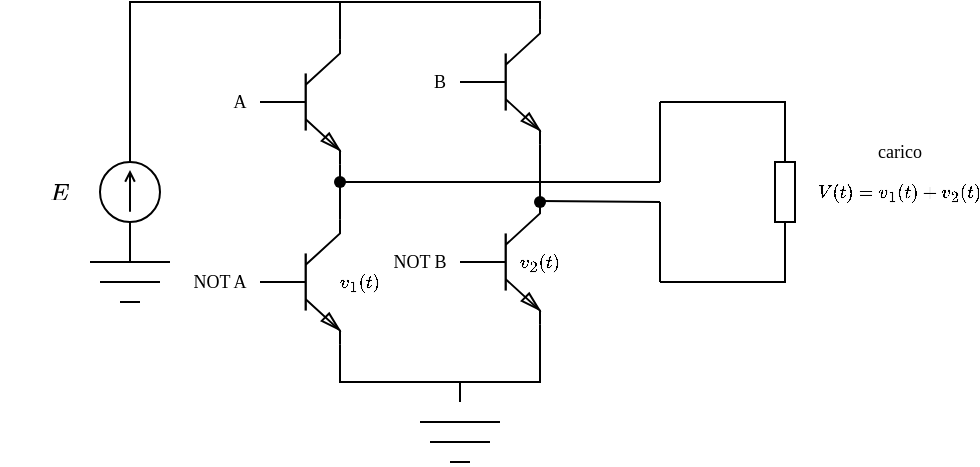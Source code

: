 <mxfile version="24.8.3">
  <diagram name="Pagina-1" id="oWQfbn6Og3V313NsqIGE">
    <mxGraphModel dx="498" dy="256" grid="1" gridSize="10" guides="1" tooltips="1" connect="1" arrows="1" fold="1" page="1" pageScale="1" pageWidth="827" pageHeight="1169" math="1" shadow="0">
      <root>
        <mxCell id="0" />
        <mxCell id="1" parent="0" />
        <mxCell id="D0pQpbfVas7TAcJGuE0h-1" value="" style="verticalLabelPosition=bottom;shadow=0;dashed=0;align=center;html=1;verticalAlign=top;shape=mxgraph.electrical.transistors.npn_transistor_5;fillColor=none;fontFamily=Times New Roman;" vertex="1" parent="1">
          <mxGeometry x="290" y="260" width="40" height="80" as="geometry" />
        </mxCell>
        <mxCell id="D0pQpbfVas7TAcJGuE0h-2" value="" style="verticalLabelPosition=bottom;shadow=0;dashed=0;align=center;html=1;verticalAlign=top;shape=mxgraph.electrical.transistors.npn_transistor_5;fillColor=none;fontFamily=Times New Roman;" vertex="1" parent="1">
          <mxGeometry x="290" y="350" width="40" height="80" as="geometry" />
        </mxCell>
        <mxCell id="D0pQpbfVas7TAcJGuE0h-6" style="edgeStyle=orthogonalEdgeStyle;rounded=0;orthogonalLoop=1;jettySize=auto;html=1;endArrow=none;endFill=0;fillColor=none;fontFamily=Times New Roman;" edge="1" parent="1" source="D0pQpbfVas7TAcJGuE0h-4">
          <mxGeometry relative="1" as="geometry">
            <mxPoint x="225" y="370" as="targetPoint" />
          </mxGeometry>
        </mxCell>
        <mxCell id="D0pQpbfVas7TAcJGuE0h-4" value="" style="pointerEvents=1;verticalLabelPosition=bottom;shadow=0;dashed=0;align=center;html=1;verticalAlign=top;shape=mxgraph.electrical.signal_sources.source;aspect=fixed;points=[[0.5,0,0],[1,0.5,0],[0.5,1,0],[0,0.5,0]];elSignalType=dc2;rotation=-180;fillColor=none;fontFamily=Times New Roman;" vertex="1" parent="1">
          <mxGeometry x="210" y="330" width="30" height="30" as="geometry" />
        </mxCell>
        <mxCell id="D0pQpbfVas7TAcJGuE0h-7" value="" style="endArrow=none;html=1;rounded=0;fillColor=none;fontFamily=Times New Roman;" edge="1" parent="1">
          <mxGeometry width="50" height="50" relative="1" as="geometry">
            <mxPoint x="205" y="380" as="sourcePoint" />
            <mxPoint x="245" y="380" as="targetPoint" />
          </mxGeometry>
        </mxCell>
        <mxCell id="D0pQpbfVas7TAcJGuE0h-8" value="" style="endArrow=none;html=1;rounded=0;fillColor=none;fontFamily=Times New Roman;" edge="1" parent="1">
          <mxGeometry width="50" height="50" relative="1" as="geometry">
            <mxPoint x="210" y="390" as="sourcePoint" />
            <mxPoint x="240" y="390" as="targetPoint" />
          </mxGeometry>
        </mxCell>
        <mxCell id="D0pQpbfVas7TAcJGuE0h-9" value="" style="endArrow=none;html=1;rounded=0;fillColor=none;fontFamily=Times New Roman;" edge="1" parent="1">
          <mxGeometry width="50" height="50" relative="1" as="geometry">
            <mxPoint x="220" y="400" as="sourcePoint" />
            <mxPoint x="230" y="400" as="targetPoint" />
          </mxGeometry>
        </mxCell>
        <mxCell id="D0pQpbfVas7TAcJGuE0h-10" style="edgeStyle=orthogonalEdgeStyle;rounded=0;orthogonalLoop=1;jettySize=auto;html=1;entryX=1;entryY=0;entryDx=0;entryDy=0;entryPerimeter=0;endArrow=none;endFill=0;fillColor=none;fontFamily=Times New Roman;" edge="1" parent="1" source="D0pQpbfVas7TAcJGuE0h-4" target="D0pQpbfVas7TAcJGuE0h-1">
          <mxGeometry relative="1" as="geometry">
            <Array as="points">
              <mxPoint x="225" y="250" />
              <mxPoint x="330" y="250" />
            </Array>
          </mxGeometry>
        </mxCell>
        <mxCell id="D0pQpbfVas7TAcJGuE0h-11" style="edgeStyle=orthogonalEdgeStyle;rounded=0;orthogonalLoop=1;jettySize=auto;html=1;exitDx=0;exitDy=0;exitPerimeter=0;entryX=1;entryY=0;entryDx=0;entryDy=0;entryPerimeter=0;endArrow=none;endFill=0;fillColor=none;fontFamily=Times New Roman;" edge="1" parent="1" source="D0pQpbfVas7TAcJGuE0h-21" target="D0pQpbfVas7TAcJGuE0h-2">
          <mxGeometry relative="1" as="geometry" />
        </mxCell>
        <mxCell id="D0pQpbfVas7TAcJGuE0h-20" style="edgeStyle=orthogonalEdgeStyle;rounded=0;orthogonalLoop=1;jettySize=auto;html=1;exitX=1;exitY=0;exitDx=0;exitDy=0;exitPerimeter=0;endArrow=none;endFill=0;fillColor=none;fontFamily=Times New Roman;" edge="1" parent="1" source="D0pQpbfVas7TAcJGuE0h-12">
          <mxGeometry relative="1" as="geometry">
            <mxPoint x="330" y="250" as="targetPoint" />
            <Array as="points">
              <mxPoint x="430" y="250" />
            </Array>
          </mxGeometry>
        </mxCell>
        <mxCell id="D0pQpbfVas7TAcJGuE0h-12" value="" style="verticalLabelPosition=bottom;shadow=0;dashed=0;align=center;html=1;verticalAlign=top;shape=mxgraph.electrical.transistors.npn_transistor_5;fillColor=none;fontFamily=Times New Roman;" vertex="1" parent="1">
          <mxGeometry x="390" y="250" width="40" height="80" as="geometry" />
        </mxCell>
        <mxCell id="D0pQpbfVas7TAcJGuE0h-13" value="" style="verticalLabelPosition=bottom;shadow=0;dashed=0;align=center;html=1;verticalAlign=top;shape=mxgraph.electrical.transistors.npn_transistor_5;fillColor=none;fontFamily=Times New Roman;" vertex="1" parent="1">
          <mxGeometry x="390" y="340" width="40" height="80" as="geometry" />
        </mxCell>
        <mxCell id="D0pQpbfVas7TAcJGuE0h-14" style="edgeStyle=orthogonalEdgeStyle;rounded=0;orthogonalLoop=1;jettySize=auto;html=1;exitX=1;exitY=1;exitDx=0;exitDy=0;exitPerimeter=0;entryX=1;entryY=1;entryDx=0;entryDy=0;entryPerimeter=0;endArrow=none;endFill=0;fillColor=none;fontFamily=Times New Roman;" edge="1" parent="1" source="D0pQpbfVas7TAcJGuE0h-2" target="D0pQpbfVas7TAcJGuE0h-13">
          <mxGeometry relative="1" as="geometry">
            <Array as="points">
              <mxPoint x="330" y="440" />
              <mxPoint x="430" y="440" />
            </Array>
          </mxGeometry>
        </mxCell>
        <mxCell id="D0pQpbfVas7TAcJGuE0h-15" style="edgeStyle=orthogonalEdgeStyle;rounded=0;orthogonalLoop=1;jettySize=auto;html=1;endArrow=none;endFill=0;fillColor=none;fontFamily=Times New Roman;" edge="1" parent="1">
          <mxGeometry relative="1" as="geometry">
            <mxPoint x="390" y="450" as="targetPoint" />
            <mxPoint x="390" y="440" as="sourcePoint" />
          </mxGeometry>
        </mxCell>
        <mxCell id="D0pQpbfVas7TAcJGuE0h-16" value="" style="endArrow=none;html=1;rounded=0;fillColor=none;fontFamily=Times New Roman;" edge="1" parent="1">
          <mxGeometry width="50" height="50" relative="1" as="geometry">
            <mxPoint x="370" y="460" as="sourcePoint" />
            <mxPoint x="410" y="460" as="targetPoint" />
          </mxGeometry>
        </mxCell>
        <mxCell id="D0pQpbfVas7TAcJGuE0h-17" value="" style="endArrow=none;html=1;rounded=0;fillColor=none;fontFamily=Times New Roman;" edge="1" parent="1">
          <mxGeometry width="50" height="50" relative="1" as="geometry">
            <mxPoint x="375" y="470" as="sourcePoint" />
            <mxPoint x="405" y="470" as="targetPoint" />
          </mxGeometry>
        </mxCell>
        <mxCell id="D0pQpbfVas7TAcJGuE0h-18" value="" style="endArrow=none;html=1;rounded=0;fillColor=none;fontFamily=Times New Roman;" edge="1" parent="1">
          <mxGeometry width="50" height="50" relative="1" as="geometry">
            <mxPoint x="385" y="480" as="sourcePoint" />
            <mxPoint x="395" y="480" as="targetPoint" />
          </mxGeometry>
        </mxCell>
        <mxCell id="D0pQpbfVas7TAcJGuE0h-19" style="edgeStyle=orthogonalEdgeStyle;rounded=0;orthogonalLoop=1;jettySize=auto;html=1;exitDx=0;exitDy=0;exitPerimeter=0;entryX=1;entryY=1;entryDx=0;entryDy=0;entryPerimeter=0;endArrow=none;endFill=0;fillColor=none;fontFamily=Times New Roman;" edge="1" parent="1" source="D0pQpbfVas7TAcJGuE0h-23" target="D0pQpbfVas7TAcJGuE0h-12">
          <mxGeometry relative="1" as="geometry" />
        </mxCell>
        <mxCell id="D0pQpbfVas7TAcJGuE0h-22" value="" style="edgeStyle=orthogonalEdgeStyle;rounded=0;orthogonalLoop=1;jettySize=auto;html=1;exitX=1;exitY=1;exitDx=0;exitDy=0;exitPerimeter=0;entryDx=0;entryDy=0;entryPerimeter=0;endArrow=none;endFill=0;fillColor=none;fontFamily=Times New Roman;" edge="1" parent="1" source="D0pQpbfVas7TAcJGuE0h-1" target="D0pQpbfVas7TAcJGuE0h-21">
          <mxGeometry relative="1" as="geometry">
            <mxPoint x="330" y="331" as="sourcePoint" />
            <mxPoint x="330" y="359" as="targetPoint" />
          </mxGeometry>
        </mxCell>
        <mxCell id="D0pQpbfVas7TAcJGuE0h-24" value="" style="endArrow=none;html=1;rounded=0;exitDx=0;exitDy=0;exitPerimeter=0;fillColor=none;fontFamily=Times New Roman;" edge="1" parent="1" source="D0pQpbfVas7TAcJGuE0h-21">
          <mxGeometry width="50" height="50" relative="1" as="geometry">
            <mxPoint x="330" y="335" as="sourcePoint" />
            <mxPoint x="490" y="340" as="targetPoint" />
          </mxGeometry>
        </mxCell>
        <mxCell id="D0pQpbfVas7TAcJGuE0h-25" value="" style="endArrow=none;html=1;rounded=0;exitX=0.612;exitY=0.5;exitDx=0;exitDy=0;exitPerimeter=0;fillColor=none;fontFamily=Times New Roman;" edge="1" parent="1">
          <mxGeometry width="50" height="50" relative="1" as="geometry">
            <mxPoint x="430" y="349.5" as="sourcePoint" />
            <mxPoint x="490" y="350" as="targetPoint" />
          </mxGeometry>
        </mxCell>
        <mxCell id="D0pQpbfVas7TAcJGuE0h-26" value="" style="endArrow=none;html=1;rounded=0;fillColor=none;fontFamily=Times New Roman;" edge="1" parent="1">
          <mxGeometry width="50" height="50" relative="1" as="geometry">
            <mxPoint x="490" y="340" as="sourcePoint" />
            <mxPoint x="490" y="300" as="targetPoint" />
          </mxGeometry>
        </mxCell>
        <mxCell id="D0pQpbfVas7TAcJGuE0h-27" value="" style="endArrow=none;html=1;rounded=0;exitX=0.612;exitY=0.5;exitDx=0;exitDy=0;exitPerimeter=0;fillColor=none;fontFamily=Times New Roman;" edge="1" parent="1" target="D0pQpbfVas7TAcJGuE0h-21">
          <mxGeometry width="50" height="50" relative="1" as="geometry">
            <mxPoint x="330" y="335" as="sourcePoint" />
            <mxPoint x="490" y="336" as="targetPoint" />
          </mxGeometry>
        </mxCell>
        <mxCell id="D0pQpbfVas7TAcJGuE0h-21" value="" style="shape=waypoint;sketch=0;fillStyle=solid;size=6;pointerEvents=1;points=[];fillColor=none;resizable=0;rotatable=0;perimeter=centerPerimeter;snapToPoint=1;fontFamily=Times New Roman;" vertex="1" parent="1">
          <mxGeometry x="320" y="330" width="20" height="20" as="geometry" />
        </mxCell>
        <mxCell id="D0pQpbfVas7TAcJGuE0h-28" value="" style="endArrow=none;html=1;rounded=0;fillColor=none;fontFamily=Times New Roman;" edge="1" parent="1">
          <mxGeometry width="50" height="50" relative="1" as="geometry">
            <mxPoint x="490" y="390" as="sourcePoint" />
            <mxPoint x="490" y="350" as="targetPoint" />
          </mxGeometry>
        </mxCell>
        <mxCell id="D0pQpbfVas7TAcJGuE0h-29" value="" style="edgeStyle=orthogonalEdgeStyle;rounded=0;orthogonalLoop=1;jettySize=auto;html=1;exitX=1;exitY=0;exitDx=0;exitDy=0;exitPerimeter=0;entryDx=0;entryDy=0;entryPerimeter=0;endArrow=none;endFill=0;fillColor=none;fontFamily=Times New Roman;" edge="1" parent="1" source="D0pQpbfVas7TAcJGuE0h-13" target="D0pQpbfVas7TAcJGuE0h-23">
          <mxGeometry relative="1" as="geometry">
            <mxPoint x="430" y="349" as="sourcePoint" />
            <mxPoint x="430" y="321" as="targetPoint" />
          </mxGeometry>
        </mxCell>
        <mxCell id="D0pQpbfVas7TAcJGuE0h-23" value="" style="shape=waypoint;sketch=0;fillStyle=solid;size=6;pointerEvents=1;points=[];fillColor=none;resizable=0;rotatable=0;perimeter=centerPerimeter;snapToPoint=1;fontFamily=Times New Roman;" vertex="1" parent="1">
          <mxGeometry x="420" y="340" width="20" height="20" as="geometry" />
        </mxCell>
        <mxCell id="D0pQpbfVas7TAcJGuE0h-31" style="edgeStyle=orthogonalEdgeStyle;rounded=0;orthogonalLoop=1;jettySize=auto;html=1;endArrow=none;endFill=0;fillColor=none;fontFamily=Times New Roman;" edge="1" parent="1" source="D0pQpbfVas7TAcJGuE0h-30">
          <mxGeometry relative="1" as="geometry">
            <mxPoint x="490" y="390" as="targetPoint" />
            <Array as="points">
              <mxPoint x="553" y="390" />
            </Array>
          </mxGeometry>
        </mxCell>
        <mxCell id="D0pQpbfVas7TAcJGuE0h-32" style="edgeStyle=orthogonalEdgeStyle;rounded=0;orthogonalLoop=1;jettySize=auto;html=1;endArrow=none;endFill=0;fillColor=none;fontFamily=Times New Roman;" edge="1" parent="1" source="D0pQpbfVas7TAcJGuE0h-30">
          <mxGeometry relative="1" as="geometry">
            <mxPoint x="490" y="300" as="targetPoint" />
            <Array as="points">
              <mxPoint x="553" y="300" />
            </Array>
          </mxGeometry>
        </mxCell>
        <mxCell id="D0pQpbfVas7TAcJGuE0h-30" value="" style="verticalLabelPosition=bottom;shadow=0;dashed=0;align=center;html=1;verticalAlign=top;strokeWidth=1;shape=rect;rotation=90;fillColor=none;fontFamily=Times New Roman;" vertex="1" parent="1">
          <mxGeometry x="537.5" y="340" width="30" height="10" as="geometry" />
        </mxCell>
        <mxCell id="D0pQpbfVas7TAcJGuE0h-33" value="&lt;svg xmlns=&quot;http://www.w3.org/2000/svg&quot; width=&quot;1.729ex&quot; height=&quot;1.538ex&quot; role=&quot;img&quot; viewBox=&quot;0 -680 764 680&quot; xmlns:xlink=&quot;http://www.w3.org/1999/xlink&quot; style=&quot;vertical-align: 0px;&quot;&gt;&lt;defs&gt;&lt;path id=&quot;MJX-1-TEX-I-1D438&quot; d=&quot;M492 213Q472 213 472 226Q472 230 477 250T482 285Q482 316 461 323T364 330H312Q311 328 277 192T243 52Q243 48 254 48T334 46Q428 46 458 48T518 61Q567 77 599 117T670 248Q680 270 683 272Q690 274 698 274Q718 274 718 261Q613 7 608 2Q605 0 322 0H133Q31 0 31 11Q31 13 34 25Q38 41 42 43T65 46Q92 46 125 49Q139 52 144 61Q146 66 215 342T285 622Q285 629 281 629Q273 632 228 634H197Q191 640 191 642T193 659Q197 676 203 680H757Q764 676 764 669Q764 664 751 557T737 447Q735 440 717 440H705Q698 445 698 453L701 476Q704 500 704 528Q704 558 697 578T678 609T643 625T596 632T532 634H485Q397 633 392 631Q388 629 386 622Q385 619 355 499T324 377Q347 376 372 376H398Q464 376 489 391T534 472Q538 488 540 490T557 493Q562 493 565 493T570 492T572 491T574 487T577 483L544 351Q511 218 508 216Q505 213 492 213Z&quot;&gt;&lt;/path&gt;&lt;/defs&gt;&lt;g stroke=&quot;currentColor&quot; fill=&quot;currentColor&quot; stroke-width=&quot;0&quot; transform=&quot;scale(1,-1)&quot;&gt;&lt;g data-mml-node=&quot;math&quot;&gt;&lt;g data-mml-node=&quot;mi&quot;&gt;&lt;use data-c=&quot;1D438&quot; xlink:href=&quot;#MJX-1-TEX-I-1D438&quot;&gt;&lt;/use&gt;&lt;/g&gt;&lt;/g&gt;&lt;/g&gt;&lt;/svg&gt;" style="text;html=1;align=center;verticalAlign=middle;whiteSpace=wrap;rounded=0;fillColor=none;fontFamily=Times New Roman;" vertex="1" parent="1">
          <mxGeometry x="160" y="330" width="60" height="30" as="geometry" />
        </mxCell>
        <mxCell id="D0pQpbfVas7TAcJGuE0h-35" value="A" style="text;html=1;align=center;verticalAlign=middle;whiteSpace=wrap;rounded=0;fontSize=9;fillColor=none;fontFamily=Times New Roman;" vertex="1" parent="1">
          <mxGeometry x="250" y="285" width="60" height="30" as="geometry" />
        </mxCell>
        <mxCell id="D0pQpbfVas7TAcJGuE0h-36" value="NOT A" style="text;html=1;align=center;verticalAlign=middle;whiteSpace=wrap;rounded=0;fontSize=9;fillColor=none;fontFamily=Times New Roman;" vertex="1" parent="1">
          <mxGeometry x="240" y="375" width="60" height="30" as="geometry" />
        </mxCell>
        <mxCell id="D0pQpbfVas7TAcJGuE0h-37" value="NOT B" style="text;html=1;align=center;verticalAlign=middle;whiteSpace=wrap;rounded=0;fontSize=9;fillColor=none;fontFamily=Times New Roman;" vertex="1" parent="1">
          <mxGeometry x="340" y="365" width="60" height="30" as="geometry" />
        </mxCell>
        <mxCell id="D0pQpbfVas7TAcJGuE0h-38" value="B" style="text;html=1;align=center;verticalAlign=middle;whiteSpace=wrap;rounded=0;fontSize=9;fillColor=none;fontFamily=Times New Roman;" vertex="1" parent="1">
          <mxGeometry x="350" y="275" width="60" height="30" as="geometry" />
        </mxCell>
        <mxCell id="D0pQpbfVas7TAcJGuE0h-39" value="\(v_1(t)\)" style="text;html=1;align=center;verticalAlign=middle;whiteSpace=wrap;rounded=0;fontSize=9;fillColor=none;fontFamily=Times New Roman;" vertex="1" parent="1">
          <mxGeometry x="310" y="375" width="60" height="30" as="geometry" />
        </mxCell>
        <mxCell id="D0pQpbfVas7TAcJGuE0h-40" value="\(v_2(t)\)" style="text;html=1;align=center;verticalAlign=middle;whiteSpace=wrap;rounded=0;fontSize=9;fillColor=none;fontFamily=Times New Roman;" vertex="1" parent="1">
          <mxGeometry x="400" y="365" width="60" height="30" as="geometry" />
        </mxCell>
        <mxCell id="D0pQpbfVas7TAcJGuE0h-41" value="\(V(t)=v_1(t)+v_2(t)\)" style="text;html=1;align=center;verticalAlign=middle;whiteSpace=wrap;rounded=0;fontSize=9;fillColor=none;fontFamily=Times New Roman;" vertex="1" parent="1">
          <mxGeometry x="580" y="330" width="60" height="30" as="geometry" />
        </mxCell>
        <mxCell id="D0pQpbfVas7TAcJGuE0h-42" value="carico" style="text;html=1;align=center;verticalAlign=middle;whiteSpace=wrap;rounded=0;fontSize=9;fillColor=none;fontFamily=Times New Roman;" vertex="1" parent="1">
          <mxGeometry x="580" y="310" width="60" height="30" as="geometry" />
        </mxCell>
      </root>
    </mxGraphModel>
  </diagram>
</mxfile>
